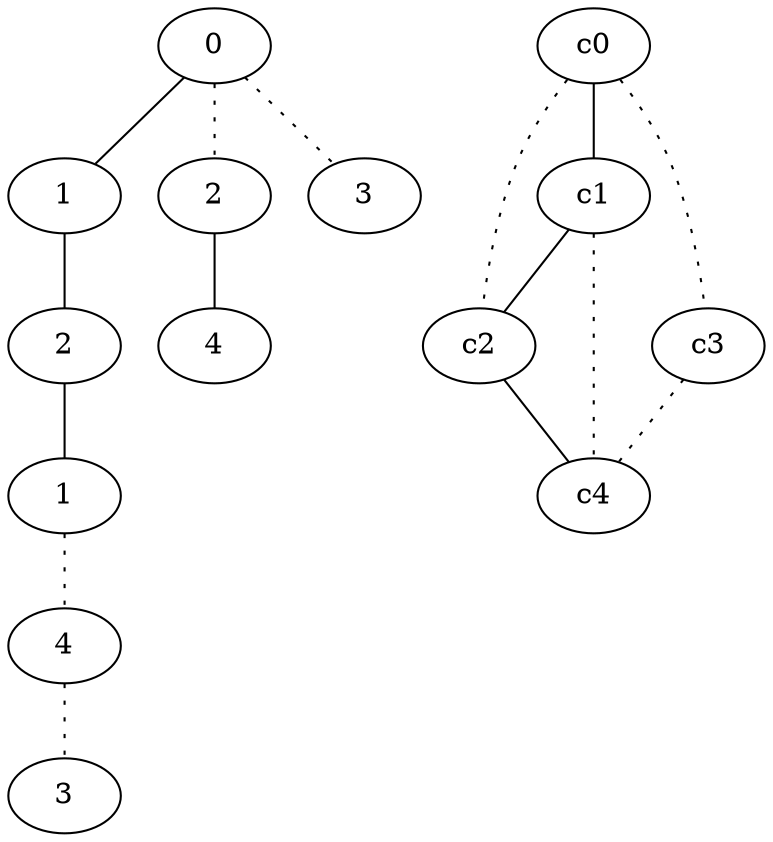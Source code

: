 graph {
a0[label=0];
a1[label=1];
a2[label=2];
a3[label=1];
a4[label=4];
a5[label=3];
a6[label=2];
a7[label=4];
a8[label=3];
a0 -- a1;
a0 -- a6 [style=dotted];
a0 -- a8 [style=dotted];
a1 -- a2;
a2 -- a3;
a3 -- a4 [style=dotted];
a4 -- a5 [style=dotted];
a6 -- a7;
c0 -- c1;
c0 -- c2 [style=dotted];
c0 -- c3 [style=dotted];
c1 -- c2;
c1 -- c4 [style=dotted];
c2 -- c4;
c3 -- c4 [style=dotted];
}
